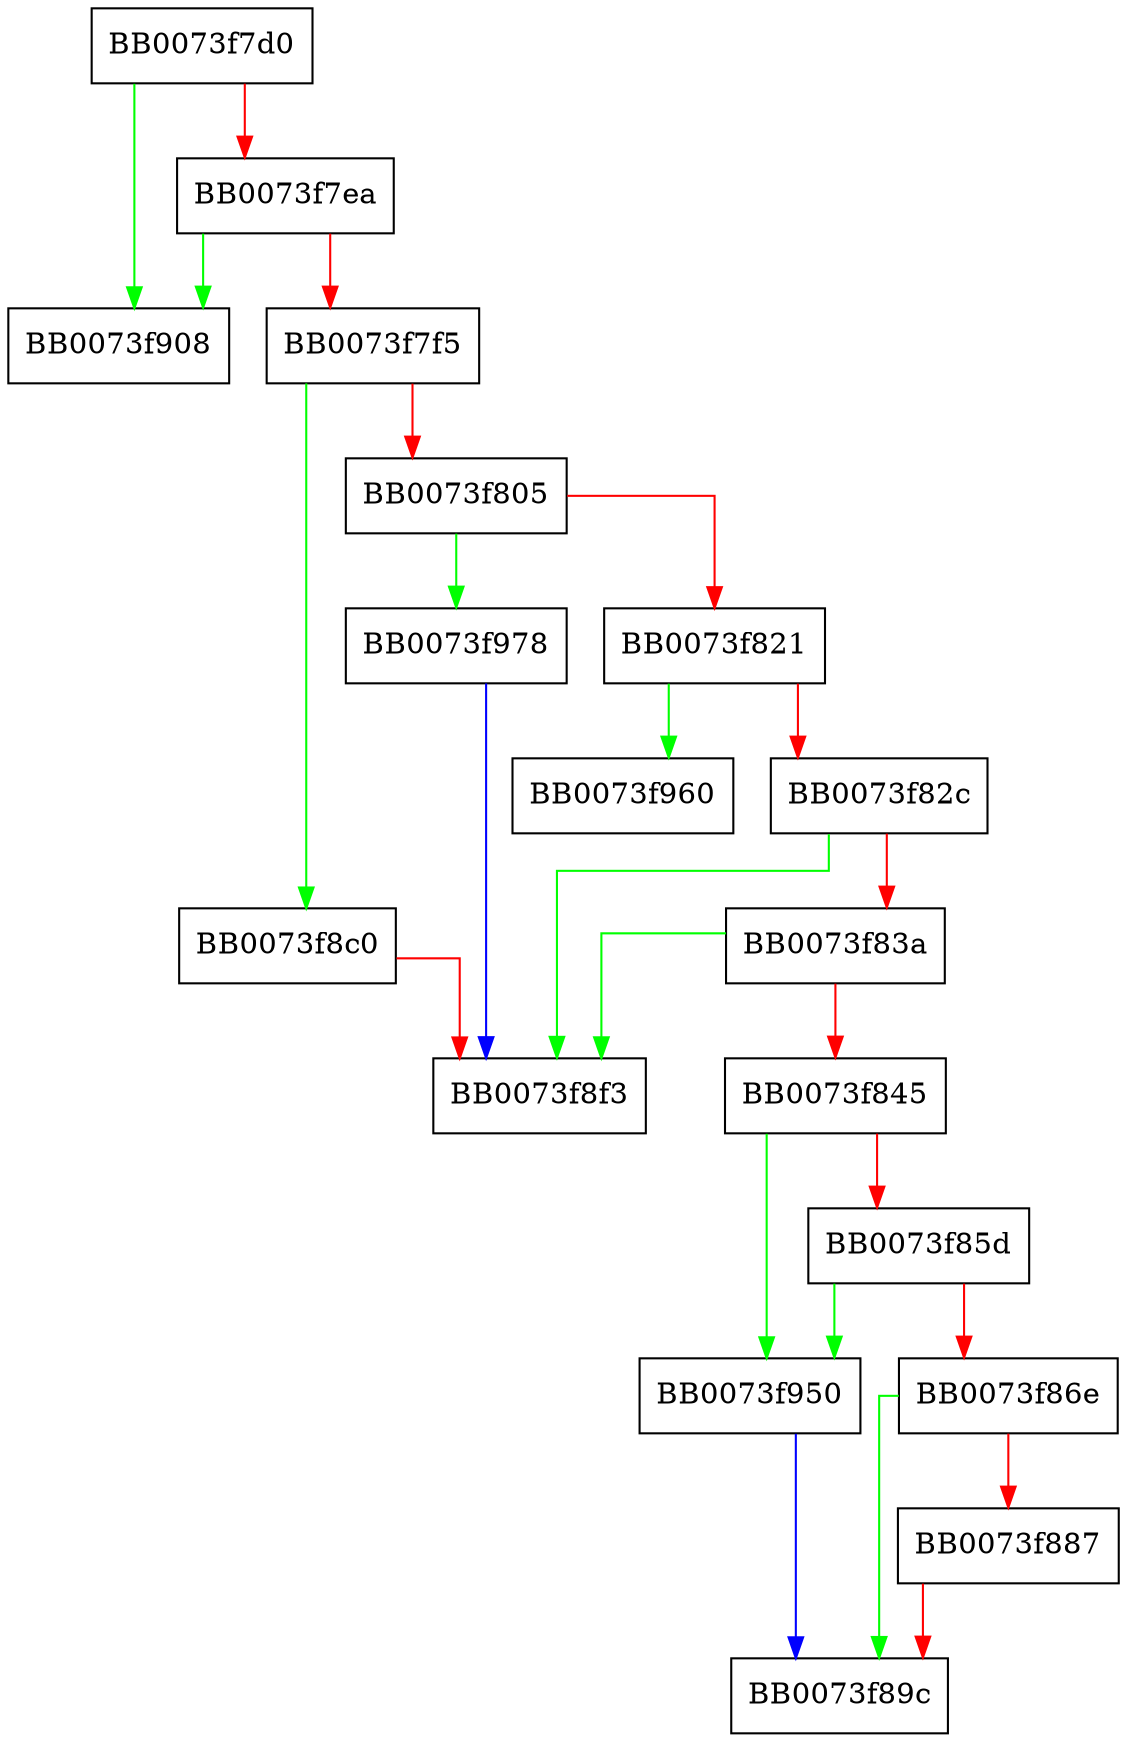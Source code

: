 digraph ossl_dsa_check_pairwise {
  node [shape="box"];
  graph [splines=ortho];
  BB0073f7d0 -> BB0073f908 [color="green"];
  BB0073f7d0 -> BB0073f7ea [color="red"];
  BB0073f7ea -> BB0073f908 [color="green"];
  BB0073f7ea -> BB0073f7f5 [color="red"];
  BB0073f7f5 -> BB0073f8c0 [color="green"];
  BB0073f7f5 -> BB0073f805 [color="red"];
  BB0073f805 -> BB0073f978 [color="green"];
  BB0073f805 -> BB0073f821 [color="red"];
  BB0073f821 -> BB0073f960 [color="green"];
  BB0073f821 -> BB0073f82c [color="red"];
  BB0073f82c -> BB0073f8f3 [color="green"];
  BB0073f82c -> BB0073f83a [color="red"];
  BB0073f83a -> BB0073f8f3 [color="green"];
  BB0073f83a -> BB0073f845 [color="red"];
  BB0073f845 -> BB0073f950 [color="green"];
  BB0073f845 -> BB0073f85d [color="red"];
  BB0073f85d -> BB0073f950 [color="green"];
  BB0073f85d -> BB0073f86e [color="red"];
  BB0073f86e -> BB0073f89c [color="green"];
  BB0073f86e -> BB0073f887 [color="red"];
  BB0073f887 -> BB0073f89c [color="red"];
  BB0073f8c0 -> BB0073f8f3 [color="red"];
  BB0073f950 -> BB0073f89c [color="blue"];
  BB0073f978 -> BB0073f8f3 [color="blue"];
}
